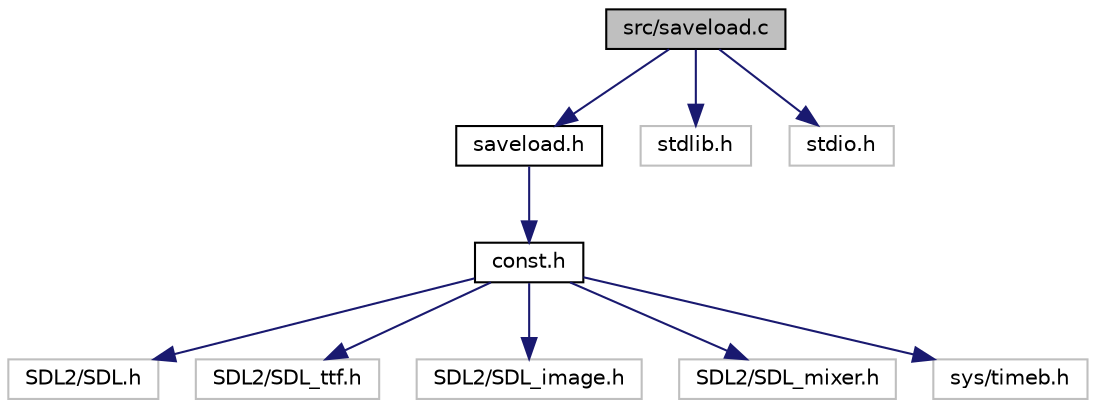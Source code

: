digraph "src/saveload.c"
{
  edge [fontname="Helvetica",fontsize="10",labelfontname="Helvetica",labelfontsize="10"];
  node [fontname="Helvetica",fontsize="10",shape=record];
  Node0 [label="src/saveload.c",height=0.2,width=0.4,color="black", fillcolor="grey75", style="filled", fontcolor="black"];
  Node0 -> Node1 [color="midnightblue",fontsize="10",style="solid"];
  Node1 [label="saveload.h",height=0.2,width=0.4,color="black", fillcolor="white", style="filled",URL="$saveload_8h.html",tooltip="Fichier contenant les prototype des fontions nous permettant de gérer la sauvegarde et le chargement ..."];
  Node1 -> Node2 [color="midnightblue",fontsize="10",style="solid"];
  Node2 [label="const.h",height=0.2,width=0.4,color="black", fillcolor="white", style="filled",URL="$const_8h.html",tooltip="Fichier contenant les definitions importantes, les prototypes du .c ainsi les typedef en vu de les ut..."];
  Node2 -> Node3 [color="midnightblue",fontsize="10",style="solid"];
  Node3 [label="SDL2/SDL.h",height=0.2,width=0.4,color="grey75", fillcolor="white", style="filled"];
  Node2 -> Node4 [color="midnightblue",fontsize="10",style="solid"];
  Node4 [label="SDL2/SDL_ttf.h",height=0.2,width=0.4,color="grey75", fillcolor="white", style="filled"];
  Node2 -> Node5 [color="midnightblue",fontsize="10",style="solid"];
  Node5 [label="SDL2/SDL_image.h",height=0.2,width=0.4,color="grey75", fillcolor="white", style="filled"];
  Node2 -> Node6 [color="midnightblue",fontsize="10",style="solid"];
  Node6 [label="SDL2/SDL_mixer.h",height=0.2,width=0.4,color="grey75", fillcolor="white", style="filled"];
  Node2 -> Node7 [color="midnightblue",fontsize="10",style="solid"];
  Node7 [label="sys/timeb.h",height=0.2,width=0.4,color="grey75", fillcolor="white", style="filled"];
  Node0 -> Node8 [color="midnightblue",fontsize="10",style="solid"];
  Node8 [label="stdlib.h",height=0.2,width=0.4,color="grey75", fillcolor="white", style="filled"];
  Node0 -> Node9 [color="midnightblue",fontsize="10",style="solid"];
  Node9 [label="stdio.h",height=0.2,width=0.4,color="grey75", fillcolor="white", style="filled"];
}
